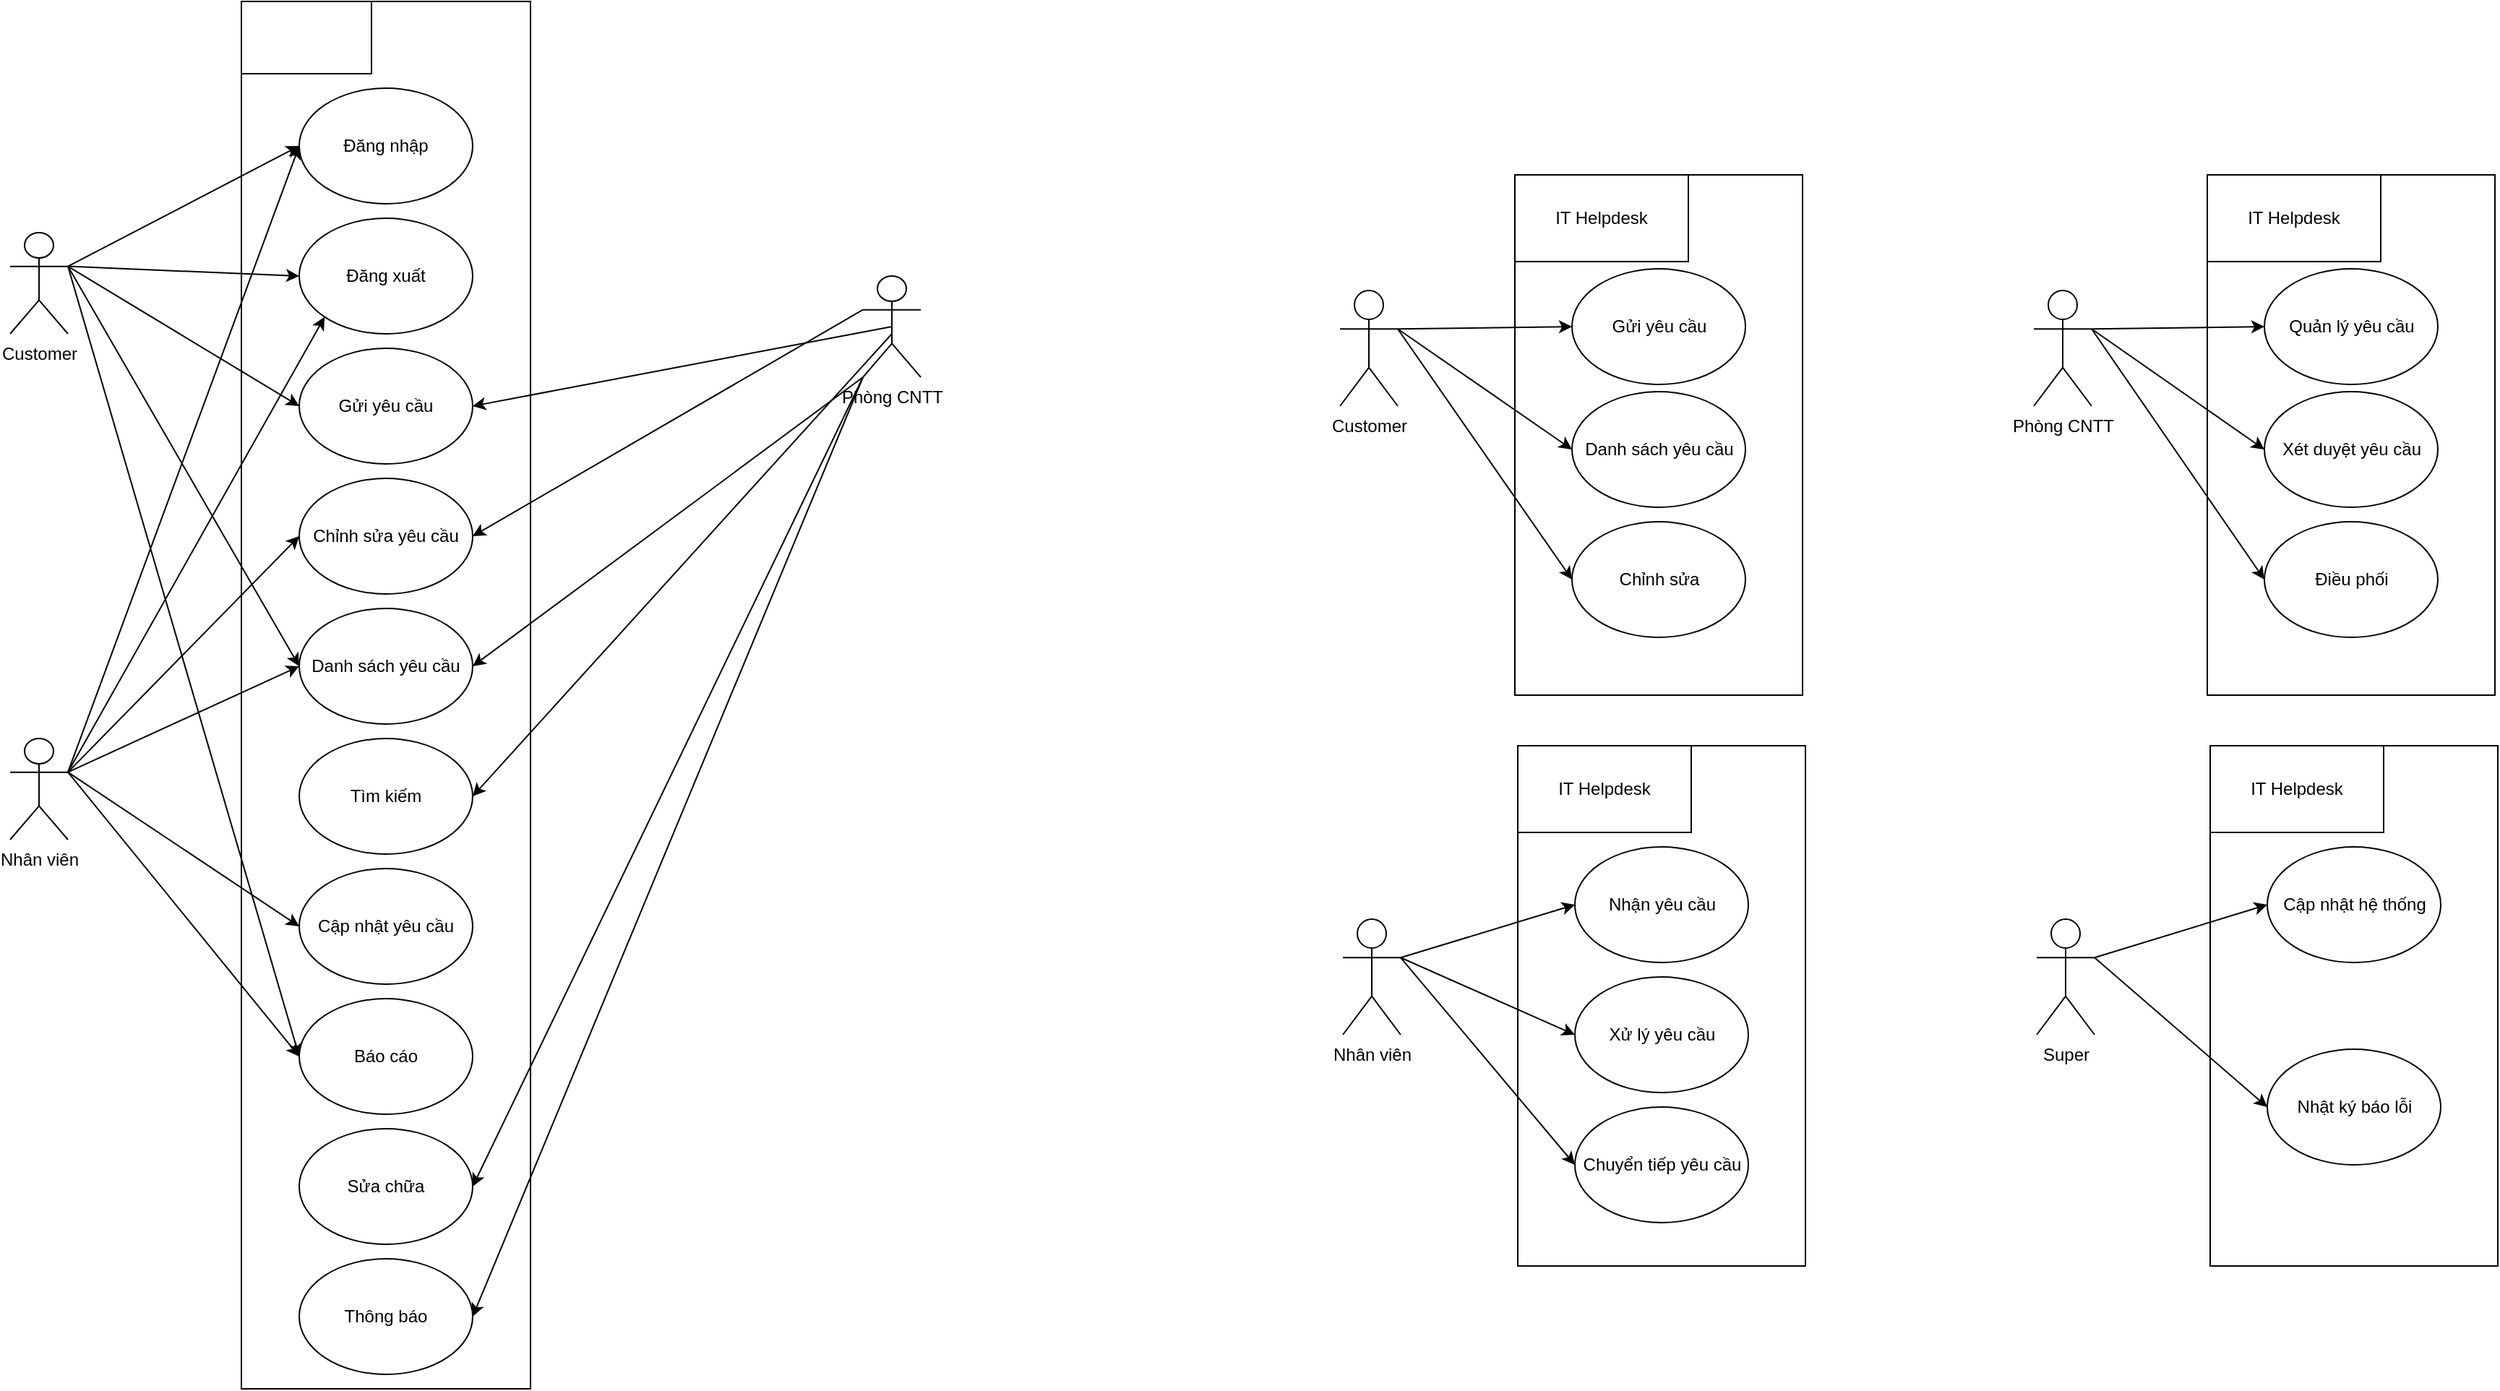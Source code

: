 <mxfile version="21.2.1" type="device">
  <diagram id="YaYckhyg8qfFHChC-3QF" name="Trang-1">
    <mxGraphModel dx="1434" dy="1933" grid="0" gridSize="10" guides="1" tooltips="1" connect="1" arrows="1" fold="1" page="1" pageScale="1" pageWidth="827" pageHeight="1169" math="0" shadow="0">
      <root>
        <mxCell id="0" />
        <mxCell id="1" parent="0" />
        <mxCell id="4VSOPjwCIJhu8ye86NHm-1" value="Customer" style="shape=umlActor;verticalLabelPosition=bottom;verticalAlign=top;html=1;outlineConnect=0;" parent="1" vertex="1">
          <mxGeometry x="80" y="40" width="40" height="70" as="geometry" />
        </mxCell>
        <mxCell id="4VSOPjwCIJhu8ye86NHm-2" value="" style="rounded=0;whiteSpace=wrap;html=1;" parent="1" vertex="1">
          <mxGeometry x="240" y="-120" width="200" height="960" as="geometry" />
        </mxCell>
        <mxCell id="4VSOPjwCIJhu8ye86NHm-4" value="" style="rounded=0;whiteSpace=wrap;html=1;" parent="1" vertex="1">
          <mxGeometry x="240" y="-120" width="90" height="50" as="geometry" />
        </mxCell>
        <mxCell id="4VSOPjwCIJhu8ye86NHm-5" value="Đăng nhập" style="ellipse;whiteSpace=wrap;html=1;" parent="1" vertex="1">
          <mxGeometry x="280" y="-60" width="120" height="80" as="geometry" />
        </mxCell>
        <mxCell id="4VSOPjwCIJhu8ye86NHm-6" value="Đăng xuất" style="ellipse;whiteSpace=wrap;html=1;" parent="1" vertex="1">
          <mxGeometry x="280" y="30" width="120" height="80" as="geometry" />
        </mxCell>
        <mxCell id="4VSOPjwCIJhu8ye86NHm-7" value="Gửi yêu cầu" style="ellipse;whiteSpace=wrap;html=1;" parent="1" vertex="1">
          <mxGeometry x="280" y="120" width="120" height="80" as="geometry" />
        </mxCell>
        <mxCell id="4VSOPjwCIJhu8ye86NHm-8" value="Chỉnh sửa yêu cầu" style="ellipse;whiteSpace=wrap;html=1;" parent="1" vertex="1">
          <mxGeometry x="280" y="210" width="120" height="80" as="geometry" />
        </mxCell>
        <mxCell id="4VSOPjwCIJhu8ye86NHm-9" value="Danh sách yêu cầu" style="ellipse;whiteSpace=wrap;html=1;" parent="1" vertex="1">
          <mxGeometry x="280" y="300" width="120" height="80" as="geometry" />
        </mxCell>
        <mxCell id="4VSOPjwCIJhu8ye86NHm-10" value="Tìm kiếm" style="ellipse;whiteSpace=wrap;html=1;" parent="1" vertex="1">
          <mxGeometry x="280" y="390" width="120" height="80" as="geometry" />
        </mxCell>
        <mxCell id="4VSOPjwCIJhu8ye86NHm-11" value="Cập nhật yêu cầu" style="ellipse;whiteSpace=wrap;html=1;" parent="1" vertex="1">
          <mxGeometry x="280" y="480" width="120" height="80" as="geometry" />
        </mxCell>
        <mxCell id="4VSOPjwCIJhu8ye86NHm-13" value="Phòng CNTT&lt;br&gt;" style="shape=umlActor;verticalLabelPosition=bottom;verticalAlign=top;html=1;outlineConnect=0;" parent="1" vertex="1">
          <mxGeometry x="670" y="70" width="40" height="70" as="geometry" />
        </mxCell>
        <mxCell id="4VSOPjwCIJhu8ye86NHm-15" value="" style="endArrow=classic;html=1;rounded=0;entryX=1;entryY=0.5;entryDx=0;entryDy=0;exitX=0;exitY=0.333;exitDx=0;exitDy=0;exitPerimeter=0;" parent="1" source="4VSOPjwCIJhu8ye86NHm-13" target="4VSOPjwCIJhu8ye86NHm-8" edge="1">
          <mxGeometry width="50" height="50" relative="1" as="geometry">
            <mxPoint x="390" y="220" as="sourcePoint" />
            <mxPoint x="440" y="170" as="targetPoint" />
          </mxGeometry>
        </mxCell>
        <mxCell id="4VSOPjwCIJhu8ye86NHm-16" value="" style="endArrow=classic;html=1;rounded=0;entryX=1;entryY=0.5;entryDx=0;entryDy=0;exitX=0;exitY=1;exitDx=0;exitDy=0;exitPerimeter=0;" parent="1" source="4VSOPjwCIJhu8ye86NHm-13" target="4VSOPjwCIJhu8ye86NHm-9" edge="1">
          <mxGeometry width="50" height="50" relative="1" as="geometry">
            <mxPoint x="680" y="103" as="sourcePoint" />
            <mxPoint x="410" y="-10" as="targetPoint" />
          </mxGeometry>
        </mxCell>
        <mxCell id="4VSOPjwCIJhu8ye86NHm-17" value="" style="endArrow=classic;html=1;rounded=0;entryX=1;entryY=0.5;entryDx=0;entryDy=0;exitX=0.5;exitY=0.5;exitDx=0;exitDy=0;exitPerimeter=0;" parent="1" source="4VSOPjwCIJhu8ye86NHm-13" target="4VSOPjwCIJhu8ye86NHm-7" edge="1">
          <mxGeometry width="50" height="50" relative="1" as="geometry">
            <mxPoint x="680" y="103" as="sourcePoint" />
            <mxPoint x="410" y="260" as="targetPoint" />
          </mxGeometry>
        </mxCell>
        <mxCell id="4VSOPjwCIJhu8ye86NHm-19" value="Nhân viên&lt;br&gt;" style="shape=umlActor;verticalLabelPosition=bottom;verticalAlign=top;html=1;outlineConnect=0;" parent="1" vertex="1">
          <mxGeometry x="80" y="390" width="40" height="70" as="geometry" />
        </mxCell>
        <mxCell id="4VSOPjwCIJhu8ye86NHm-20" value="" style="endArrow=classic;html=1;rounded=0;exitX=1;exitY=0.333;exitDx=0;exitDy=0;exitPerimeter=0;entryX=0;entryY=0.5;entryDx=0;entryDy=0;" parent="1" source="4VSOPjwCIJhu8ye86NHm-1" target="4VSOPjwCIJhu8ye86NHm-5" edge="1">
          <mxGeometry width="50" height="50" relative="1" as="geometry">
            <mxPoint x="390" y="320" as="sourcePoint" />
            <mxPoint x="440" y="270" as="targetPoint" />
          </mxGeometry>
        </mxCell>
        <mxCell id="4VSOPjwCIJhu8ye86NHm-21" value="" style="endArrow=classic;html=1;rounded=0;exitX=1;exitY=0.333;exitDx=0;exitDy=0;exitPerimeter=0;entryX=0;entryY=0.5;entryDx=0;entryDy=0;" parent="1" source="4VSOPjwCIJhu8ye86NHm-1" target="4VSOPjwCIJhu8ye86NHm-6" edge="1">
          <mxGeometry width="50" height="50" relative="1" as="geometry">
            <mxPoint x="130" y="73" as="sourcePoint" />
            <mxPoint x="290" y="-10" as="targetPoint" />
          </mxGeometry>
        </mxCell>
        <mxCell id="4VSOPjwCIJhu8ye86NHm-22" value="" style="endArrow=classic;html=1;rounded=0;exitX=1;exitY=0.333;exitDx=0;exitDy=0;exitPerimeter=0;entryX=0;entryY=0.5;entryDx=0;entryDy=0;" parent="1" source="4VSOPjwCIJhu8ye86NHm-1" target="4VSOPjwCIJhu8ye86NHm-7" edge="1">
          <mxGeometry width="50" height="50" relative="1" as="geometry">
            <mxPoint x="140" y="83" as="sourcePoint" />
            <mxPoint x="300" as="targetPoint" />
          </mxGeometry>
        </mxCell>
        <mxCell id="4VSOPjwCIJhu8ye86NHm-23" value="" style="endArrow=classic;html=1;rounded=0;exitX=1;exitY=0.333;exitDx=0;exitDy=0;exitPerimeter=0;entryX=0;entryY=0.5;entryDx=0;entryDy=0;" parent="1" source="4VSOPjwCIJhu8ye86NHm-1" target="4VSOPjwCIJhu8ye86NHm-9" edge="1">
          <mxGeometry width="50" height="50" relative="1" as="geometry">
            <mxPoint x="150" y="93" as="sourcePoint" />
            <mxPoint x="310" y="10" as="targetPoint" />
          </mxGeometry>
        </mxCell>
        <mxCell id="4VSOPjwCIJhu8ye86NHm-25" value="" style="endArrow=classic;html=1;rounded=0;exitX=1;exitY=0.333;exitDx=0;exitDy=0;exitPerimeter=0;entryX=0;entryY=0.5;entryDx=0;entryDy=0;" parent="1" source="4VSOPjwCIJhu8ye86NHm-19" target="4VSOPjwCIJhu8ye86NHm-5" edge="1">
          <mxGeometry width="50" height="50" relative="1" as="geometry">
            <mxPoint x="170" y="113" as="sourcePoint" />
            <mxPoint x="330" y="30" as="targetPoint" />
          </mxGeometry>
        </mxCell>
        <mxCell id="4VSOPjwCIJhu8ye86NHm-26" value="" style="endArrow=classic;html=1;rounded=0;exitX=1;exitY=0.333;exitDx=0;exitDy=0;exitPerimeter=0;entryX=0;entryY=1;entryDx=0;entryDy=0;" parent="1" source="4VSOPjwCIJhu8ye86NHm-19" target="4VSOPjwCIJhu8ye86NHm-6" edge="1">
          <mxGeometry width="50" height="50" relative="1" as="geometry">
            <mxPoint x="180" y="123" as="sourcePoint" />
            <mxPoint x="340" y="40" as="targetPoint" />
          </mxGeometry>
        </mxCell>
        <mxCell id="4VSOPjwCIJhu8ye86NHm-27" value="" style="endArrow=classic;html=1;rounded=0;exitX=1;exitY=0.333;exitDx=0;exitDy=0;exitPerimeter=0;entryX=0;entryY=0.5;entryDx=0;entryDy=0;" parent="1" source="4VSOPjwCIJhu8ye86NHm-19" target="4VSOPjwCIJhu8ye86NHm-8" edge="1">
          <mxGeometry width="50" height="50" relative="1" as="geometry">
            <mxPoint x="190" y="133" as="sourcePoint" />
            <mxPoint x="350" y="50" as="targetPoint" />
          </mxGeometry>
        </mxCell>
        <mxCell id="4VSOPjwCIJhu8ye86NHm-28" value="" style="endArrow=classic;html=1;rounded=0;exitX=1;exitY=0.333;exitDx=0;exitDy=0;exitPerimeter=0;entryX=0;entryY=0.5;entryDx=0;entryDy=0;" parent="1" source="4VSOPjwCIJhu8ye86NHm-19" target="4VSOPjwCIJhu8ye86NHm-9" edge="1">
          <mxGeometry width="50" height="50" relative="1" as="geometry">
            <mxPoint x="200" y="143" as="sourcePoint" />
            <mxPoint x="360" y="60" as="targetPoint" />
          </mxGeometry>
        </mxCell>
        <mxCell id="4VSOPjwCIJhu8ye86NHm-29" value="" style="endArrow=classic;html=1;rounded=0;exitX=1;exitY=0.333;exitDx=0;exitDy=0;exitPerimeter=0;entryX=0;entryY=0.5;entryDx=0;entryDy=0;" parent="1" source="4VSOPjwCIJhu8ye86NHm-19" target="4VSOPjwCIJhu8ye86NHm-11" edge="1">
          <mxGeometry width="50" height="50" relative="1" as="geometry">
            <mxPoint x="210" y="153" as="sourcePoint" />
            <mxPoint x="370" y="70" as="targetPoint" />
          </mxGeometry>
        </mxCell>
        <mxCell id="4VSOPjwCIJhu8ye86NHm-30" value="" style="endArrow=classic;html=1;rounded=0;entryX=1;entryY=0.5;entryDx=0;entryDy=0;" parent="1" target="4VSOPjwCIJhu8ye86NHm-10" edge="1">
          <mxGeometry width="50" height="50" relative="1" as="geometry">
            <mxPoint x="690" y="110" as="sourcePoint" />
            <mxPoint x="380" y="80" as="targetPoint" />
          </mxGeometry>
        </mxCell>
        <mxCell id="4VSOPjwCIJhu8ye86NHm-31" value="Báo cáo" style="ellipse;whiteSpace=wrap;html=1;" parent="1" vertex="1">
          <mxGeometry x="280" y="570" width="120" height="80" as="geometry" />
        </mxCell>
        <mxCell id="4VSOPjwCIJhu8ye86NHm-32" value="Sửa chữa" style="ellipse;whiteSpace=wrap;html=1;" parent="1" vertex="1">
          <mxGeometry x="280" y="660" width="120" height="80" as="geometry" />
        </mxCell>
        <mxCell id="4VSOPjwCIJhu8ye86NHm-33" value="Thông báo" style="ellipse;whiteSpace=wrap;html=1;" parent="1" vertex="1">
          <mxGeometry x="280" y="750" width="120" height="80" as="geometry" />
        </mxCell>
        <mxCell id="4VSOPjwCIJhu8ye86NHm-34" value="" style="endArrow=classic;html=1;rounded=0;entryX=1;entryY=0.5;entryDx=0;entryDy=0;exitX=0;exitY=1;exitDx=0;exitDy=0;exitPerimeter=0;" parent="1" source="4VSOPjwCIJhu8ye86NHm-13" target="4VSOPjwCIJhu8ye86NHm-33" edge="1">
          <mxGeometry width="50" height="50" relative="1" as="geometry">
            <mxPoint x="700" y="115" as="sourcePoint" />
            <mxPoint x="410" y="170" as="targetPoint" />
          </mxGeometry>
        </mxCell>
        <mxCell id="4VSOPjwCIJhu8ye86NHm-35" value="" style="endArrow=classic;html=1;rounded=0;entryX=1;entryY=0.5;entryDx=0;entryDy=0;exitX=0;exitY=1;exitDx=0;exitDy=0;exitPerimeter=0;" parent="1" source="4VSOPjwCIJhu8ye86NHm-13" target="4VSOPjwCIJhu8ye86NHm-32" edge="1">
          <mxGeometry width="50" height="50" relative="1" as="geometry">
            <mxPoint x="710" y="125" as="sourcePoint" />
            <mxPoint x="420" y="180" as="targetPoint" />
          </mxGeometry>
        </mxCell>
        <mxCell id="4VSOPjwCIJhu8ye86NHm-36" value="" style="endArrow=classic;html=1;rounded=0;entryX=0;entryY=0.5;entryDx=0;entryDy=0;exitX=1;exitY=0.333;exitDx=0;exitDy=0;exitPerimeter=0;" parent="1" source="4VSOPjwCIJhu8ye86NHm-19" target="4VSOPjwCIJhu8ye86NHm-31" edge="1">
          <mxGeometry width="50" height="50" relative="1" as="geometry">
            <mxPoint x="720" y="135" as="sourcePoint" />
            <mxPoint x="430" y="190" as="targetPoint" />
          </mxGeometry>
        </mxCell>
        <mxCell id="4VSOPjwCIJhu8ye86NHm-37" value="" style="endArrow=classic;html=1;rounded=0;entryX=0;entryY=0.5;entryDx=0;entryDy=0;exitX=1;exitY=0.333;exitDx=0;exitDy=0;exitPerimeter=0;" parent="1" source="4VSOPjwCIJhu8ye86NHm-1" target="4VSOPjwCIJhu8ye86NHm-31" edge="1">
          <mxGeometry width="50" height="50" relative="1" as="geometry">
            <mxPoint x="730" y="145" as="sourcePoint" />
            <mxPoint x="440" y="200" as="targetPoint" />
          </mxGeometry>
        </mxCell>
        <mxCell id="4VSOPjwCIJhu8ye86NHm-38" value="Customer" style="shape=umlActor;verticalLabelPosition=bottom;verticalAlign=top;html=1;outlineConnect=0;" parent="1" vertex="1">
          <mxGeometry x="1000" y="80" width="40" height="80" as="geometry" />
        </mxCell>
        <mxCell id="4VSOPjwCIJhu8ye86NHm-39" value="" style="rounded=0;whiteSpace=wrap;html=1;" parent="1" vertex="1">
          <mxGeometry x="1121" width="199" height="360" as="geometry" />
        </mxCell>
        <mxCell id="4VSOPjwCIJhu8ye86NHm-40" value="IT Helpdesk" style="rounded=0;whiteSpace=wrap;html=1;" parent="1" vertex="1">
          <mxGeometry x="1121" width="120" height="60" as="geometry" />
        </mxCell>
        <mxCell id="4VSOPjwCIJhu8ye86NHm-41" value="Gửi yêu cầu" style="ellipse;whiteSpace=wrap;html=1;" parent="1" vertex="1">
          <mxGeometry x="1160.5" y="65" width="120" height="80" as="geometry" />
        </mxCell>
        <mxCell id="4VSOPjwCIJhu8ye86NHm-42" value="Danh sách yêu cầu" style="ellipse;whiteSpace=wrap;html=1;" parent="1" vertex="1">
          <mxGeometry x="1160.5" y="150" width="120" height="80" as="geometry" />
        </mxCell>
        <mxCell id="4VSOPjwCIJhu8ye86NHm-43" value="Chỉnh sửa" style="ellipse;whiteSpace=wrap;html=1;" parent="1" vertex="1">
          <mxGeometry x="1160.5" y="240" width="120" height="80" as="geometry" />
        </mxCell>
        <mxCell id="4VSOPjwCIJhu8ye86NHm-45" value="Nhân viên" style="shape=umlActor;verticalLabelPosition=bottom;verticalAlign=top;html=1;outlineConnect=0;" parent="1" vertex="1">
          <mxGeometry x="1002" y="515" width="40" height="80" as="geometry" />
        </mxCell>
        <mxCell id="4VSOPjwCIJhu8ye86NHm-46" value="" style="rounded=0;whiteSpace=wrap;html=1;" parent="1" vertex="1">
          <mxGeometry x="1123" y="395" width="199" height="360" as="geometry" />
        </mxCell>
        <mxCell id="4VSOPjwCIJhu8ye86NHm-47" value="IT Helpdesk" style="rounded=0;whiteSpace=wrap;html=1;" parent="1" vertex="1">
          <mxGeometry x="1123" y="395" width="120" height="60" as="geometry" />
        </mxCell>
        <mxCell id="4VSOPjwCIJhu8ye86NHm-48" value="Nhận yêu cầu" style="ellipse;whiteSpace=wrap;html=1;" parent="1" vertex="1">
          <mxGeometry x="1162.5" y="465" width="120" height="80" as="geometry" />
        </mxCell>
        <mxCell id="4VSOPjwCIJhu8ye86NHm-49" value="Xử lý yêu cầu" style="ellipse;whiteSpace=wrap;html=1;" parent="1" vertex="1">
          <mxGeometry x="1162.5" y="555" width="120" height="80" as="geometry" />
        </mxCell>
        <mxCell id="4VSOPjwCIJhu8ye86NHm-50" value="Chuyển tiếp yêu cầu" style="ellipse;whiteSpace=wrap;html=1;" parent="1" vertex="1">
          <mxGeometry x="1162.5" y="645" width="120" height="80" as="geometry" />
        </mxCell>
        <mxCell id="4VSOPjwCIJhu8ye86NHm-55" value="" style="rounded=0;whiteSpace=wrap;html=1;" parent="1" vertex="1">
          <mxGeometry x="1600" width="199" height="360" as="geometry" />
        </mxCell>
        <mxCell id="4VSOPjwCIJhu8ye86NHm-57" value="Phòng CNTT" style="shape=umlActor;verticalLabelPosition=bottom;verticalAlign=top;html=1;outlineConnect=0;" parent="1" vertex="1">
          <mxGeometry x="1480" y="80" width="40" height="80" as="geometry" />
        </mxCell>
        <mxCell id="4VSOPjwCIJhu8ye86NHm-58" value="Quản lý yêu cầu" style="ellipse;whiteSpace=wrap;html=1;" parent="1" vertex="1">
          <mxGeometry x="1639.5" y="65" width="120" height="80" as="geometry" />
        </mxCell>
        <mxCell id="4VSOPjwCIJhu8ye86NHm-59" value="IT Helpdesk" style="rounded=0;whiteSpace=wrap;html=1;" parent="1" vertex="1">
          <mxGeometry x="1600" width="120" height="60" as="geometry" />
        </mxCell>
        <mxCell id="4VSOPjwCIJhu8ye86NHm-60" value="Xét duyệt yêu cầu" style="ellipse;whiteSpace=wrap;html=1;" parent="1" vertex="1">
          <mxGeometry x="1639.5" y="150" width="120" height="80" as="geometry" />
        </mxCell>
        <mxCell id="4VSOPjwCIJhu8ye86NHm-61" value="Điều phối" style="ellipse;whiteSpace=wrap;html=1;" parent="1" vertex="1">
          <mxGeometry x="1639.5" y="240" width="120" height="80" as="geometry" />
        </mxCell>
        <mxCell id="4VSOPjwCIJhu8ye86NHm-62" value="Super" style="shape=umlActor;verticalLabelPosition=bottom;verticalAlign=top;html=1;outlineConnect=0;" parent="1" vertex="1">
          <mxGeometry x="1482" y="515" width="40" height="80" as="geometry" />
        </mxCell>
        <mxCell id="4VSOPjwCIJhu8ye86NHm-63" value="" style="rounded=0;whiteSpace=wrap;html=1;" parent="1" vertex="1">
          <mxGeometry x="1602" y="395" width="199" height="360" as="geometry" />
        </mxCell>
        <mxCell id="4VSOPjwCIJhu8ye86NHm-64" value="Cập nhật hệ thống" style="ellipse;whiteSpace=wrap;html=1;" parent="1" vertex="1">
          <mxGeometry x="1641.5" y="465" width="120" height="80" as="geometry" />
        </mxCell>
        <mxCell id="4VSOPjwCIJhu8ye86NHm-65" value="IT Helpdesk" style="rounded=0;whiteSpace=wrap;html=1;" parent="1" vertex="1">
          <mxGeometry x="1602" y="395" width="120" height="60" as="geometry" />
        </mxCell>
        <mxCell id="4VSOPjwCIJhu8ye86NHm-66" value="Nhật ký báo lỗi" style="ellipse;whiteSpace=wrap;html=1;" parent="1" vertex="1">
          <mxGeometry x="1641.5" y="605" width="120" height="80" as="geometry" />
        </mxCell>
        <mxCell id="61hb7fd1Onu-KfQXDISh-2" value="" style="endArrow=classic;html=1;rounded=0;exitX=1;exitY=0.333;exitDx=0;exitDy=0;exitPerimeter=0;entryX=0;entryY=0.5;entryDx=0;entryDy=0;" parent="1" source="4VSOPjwCIJhu8ye86NHm-38" target="4VSOPjwCIJhu8ye86NHm-41" edge="1">
          <mxGeometry width="50" height="50" relative="1" as="geometry">
            <mxPoint x="1310" y="250" as="sourcePoint" />
            <mxPoint x="1360" y="200" as="targetPoint" />
          </mxGeometry>
        </mxCell>
        <mxCell id="61hb7fd1Onu-KfQXDISh-3" value="" style="endArrow=classic;html=1;rounded=0;exitX=1;exitY=0.333;exitDx=0;exitDy=0;exitPerimeter=0;entryX=0;entryY=0.5;entryDx=0;entryDy=0;" parent="1" source="4VSOPjwCIJhu8ye86NHm-38" target="4VSOPjwCIJhu8ye86NHm-42" edge="1">
          <mxGeometry width="50" height="50" relative="1" as="geometry">
            <mxPoint x="1050" y="117" as="sourcePoint" />
            <mxPoint x="1171" y="115" as="targetPoint" />
          </mxGeometry>
        </mxCell>
        <mxCell id="61hb7fd1Onu-KfQXDISh-4" value="" style="endArrow=classic;html=1;rounded=0;exitX=1;exitY=0.333;exitDx=0;exitDy=0;exitPerimeter=0;entryX=0;entryY=0.5;entryDx=0;entryDy=0;" parent="1" source="4VSOPjwCIJhu8ye86NHm-38" target="4VSOPjwCIJhu8ye86NHm-43" edge="1">
          <mxGeometry width="50" height="50" relative="1" as="geometry">
            <mxPoint x="1060" y="127" as="sourcePoint" />
            <mxPoint x="1181" y="125" as="targetPoint" />
          </mxGeometry>
        </mxCell>
        <mxCell id="61hb7fd1Onu-KfQXDISh-5" value="" style="endArrow=classic;html=1;rounded=0;exitX=1;exitY=0.333;exitDx=0;exitDy=0;exitPerimeter=0;entryX=0;entryY=0.5;entryDx=0;entryDy=0;" parent="1" source="4VSOPjwCIJhu8ye86NHm-45" target="4VSOPjwCIJhu8ye86NHm-48" edge="1">
          <mxGeometry width="50" height="50" relative="1" as="geometry">
            <mxPoint x="1072" y="92" as="sourcePoint" />
            <mxPoint x="1193" y="90" as="targetPoint" />
          </mxGeometry>
        </mxCell>
        <mxCell id="61hb7fd1Onu-KfQXDISh-6" value="" style="endArrow=classic;html=1;rounded=0;exitX=1;exitY=0.333;exitDx=0;exitDy=0;exitPerimeter=0;entryX=0;entryY=0.5;entryDx=0;entryDy=0;" parent="1" source="4VSOPjwCIJhu8ye86NHm-45" target="4VSOPjwCIJhu8ye86NHm-49" edge="1">
          <mxGeometry width="50" height="50" relative="1" as="geometry">
            <mxPoint x="1082" y="102" as="sourcePoint" />
            <mxPoint x="1203" y="100" as="targetPoint" />
          </mxGeometry>
        </mxCell>
        <mxCell id="61hb7fd1Onu-KfQXDISh-7" value="" style="endArrow=classic;html=1;rounded=0;exitX=1;exitY=0.333;exitDx=0;exitDy=0;exitPerimeter=0;entryX=0;entryY=0.5;entryDx=0;entryDy=0;" parent="1" source="4VSOPjwCIJhu8ye86NHm-45" target="4VSOPjwCIJhu8ye86NHm-50" edge="1">
          <mxGeometry width="50" height="50" relative="1" as="geometry">
            <mxPoint x="1092" y="112" as="sourcePoint" />
            <mxPoint x="1213" y="110" as="targetPoint" />
          </mxGeometry>
        </mxCell>
        <mxCell id="61hb7fd1Onu-KfQXDISh-8" value="" style="endArrow=classic;html=1;rounded=0;exitX=1;exitY=0.333;exitDx=0;exitDy=0;exitPerimeter=0;entryX=0;entryY=0.5;entryDx=0;entryDy=0;" parent="1" source="4VSOPjwCIJhu8ye86NHm-57" target="4VSOPjwCIJhu8ye86NHm-58" edge="1">
          <mxGeometry width="50" height="50" relative="1" as="geometry">
            <mxPoint x="1100" y="167" as="sourcePoint" />
            <mxPoint x="1221" y="165" as="targetPoint" />
          </mxGeometry>
        </mxCell>
        <mxCell id="61hb7fd1Onu-KfQXDISh-9" value="" style="endArrow=classic;html=1;rounded=0;exitX=1;exitY=0.333;exitDx=0;exitDy=0;exitPerimeter=0;entryX=0;entryY=0.5;entryDx=0;entryDy=0;" parent="1" source="4VSOPjwCIJhu8ye86NHm-57" target="4VSOPjwCIJhu8ye86NHm-60" edge="1">
          <mxGeometry width="50" height="50" relative="1" as="geometry">
            <mxPoint x="1110" y="177" as="sourcePoint" />
            <mxPoint x="1231" y="175" as="targetPoint" />
          </mxGeometry>
        </mxCell>
        <mxCell id="61hb7fd1Onu-KfQXDISh-10" value="" style="endArrow=classic;html=1;rounded=0;exitX=1;exitY=0.333;exitDx=0;exitDy=0;exitPerimeter=0;entryX=0;entryY=0.5;entryDx=0;entryDy=0;" parent="1" source="4VSOPjwCIJhu8ye86NHm-57" target="4VSOPjwCIJhu8ye86NHm-61" edge="1">
          <mxGeometry width="50" height="50" relative="1" as="geometry">
            <mxPoint x="1120" y="187" as="sourcePoint" />
            <mxPoint x="1241" y="185" as="targetPoint" />
          </mxGeometry>
        </mxCell>
        <mxCell id="61hb7fd1Onu-KfQXDISh-11" value="" style="endArrow=classic;html=1;rounded=0;exitX=1;exitY=0.333;exitDx=0;exitDy=0;exitPerimeter=0;entryX=0;entryY=0.5;entryDx=0;entryDy=0;" parent="1" source="4VSOPjwCIJhu8ye86NHm-62" target="4VSOPjwCIJhu8ye86NHm-66" edge="1">
          <mxGeometry width="50" height="50" relative="1" as="geometry">
            <mxPoint x="1401" y="347" as="sourcePoint" />
            <mxPoint x="1522" y="345" as="targetPoint" />
          </mxGeometry>
        </mxCell>
        <mxCell id="61hb7fd1Onu-KfQXDISh-12" value="" style="endArrow=classic;html=1;rounded=0;exitX=1;exitY=0.333;exitDx=0;exitDy=0;exitPerimeter=0;entryX=0;entryY=0.5;entryDx=0;entryDy=0;" parent="1" source="4VSOPjwCIJhu8ye86NHm-62" target="4VSOPjwCIJhu8ye86NHm-64" edge="1">
          <mxGeometry width="50" height="50" relative="1" as="geometry">
            <mxPoint x="1142" y="162" as="sourcePoint" />
            <mxPoint x="1263" y="160" as="targetPoint" />
          </mxGeometry>
        </mxCell>
      </root>
    </mxGraphModel>
  </diagram>
</mxfile>
